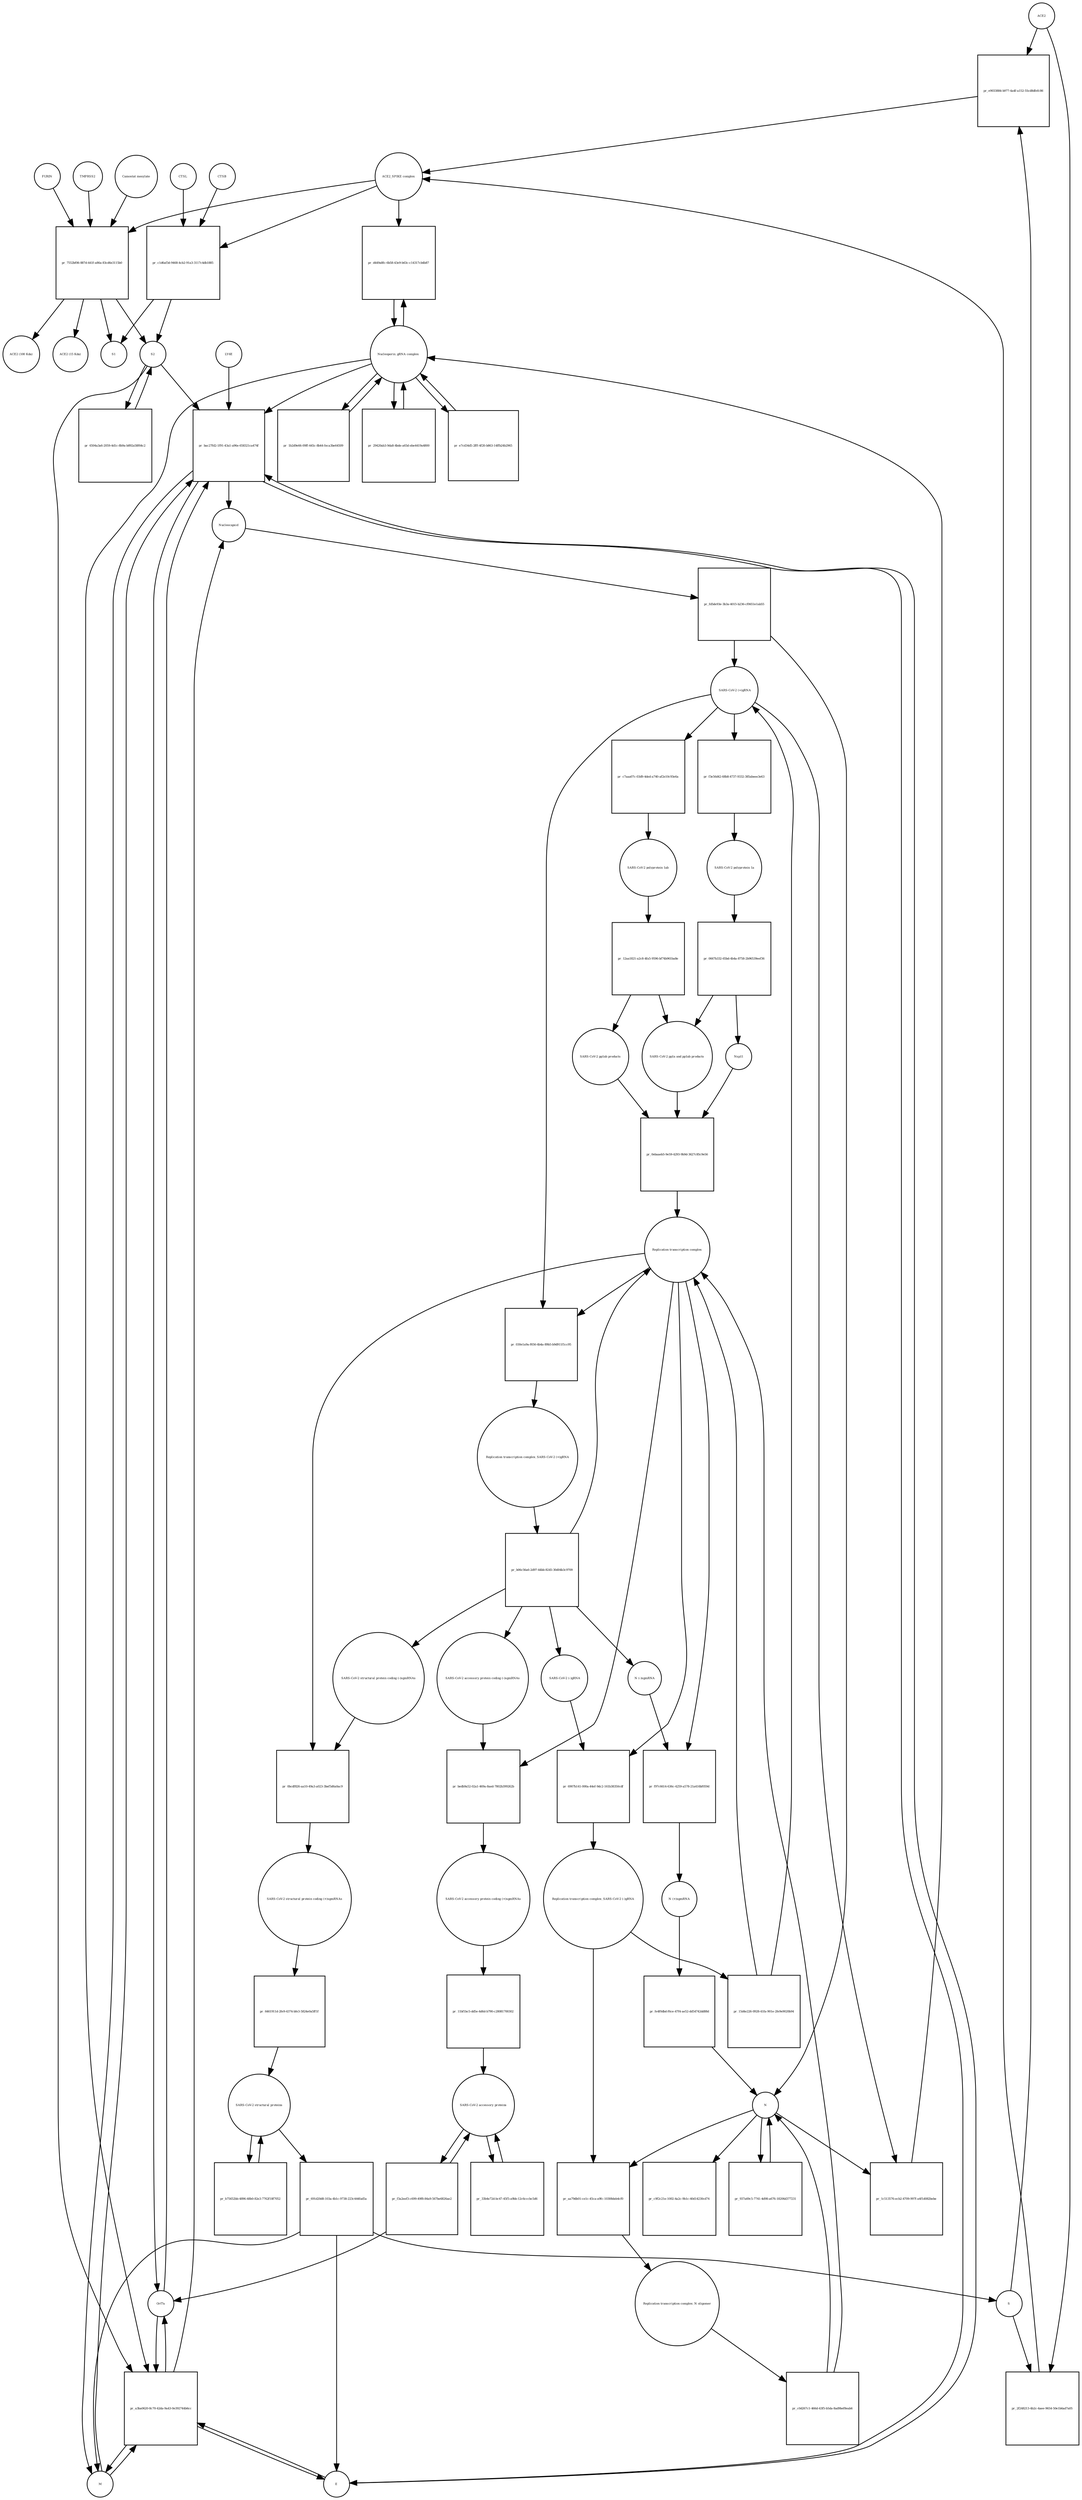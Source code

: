 strict digraph  {
ACE2 [annotation="", bipartite=0, cls=macromolecule, fontsize=4, label=ACE2, shape=circle];
"pr_e9033884-b977-4a4f-a152-55cd8dfefc86" [annotation="", bipartite=1, cls=process, fontsize=4, label="pr_e9033884-b977-4a4f-a152-55cd8dfefc86", shape=square];
"ACE2_SPIKE complex" [annotation="", bipartite=0, cls=complex, fontsize=4, label="ACE2_SPIKE complex", shape=circle];
S [annotation="", bipartite=0, cls="macromolecule multimer", fontsize=4, label=S, shape=circle];
"Nucleoporin_gRNA complex " [annotation="", bipartite=0, cls=complex, fontsize=4, label="Nucleoporin_gRNA complex ", shape=circle];
"pr_d449a8fc-6b58-43e9-b63c-c14317cb4b87" [annotation="", bipartite=1, cls=process, fontsize=4, label="pr_d449a8fc-6b58-43e9-b63c-c14317cb4b87", shape=square];
"pr_c1d6af3d-9468-4cb2-91a3-3117c4db1885" [annotation="", bipartite=1, cls=process, fontsize=4, label="pr_c1d6af3d-9468-4cb2-91a3-3117c4db1885", shape=square];
S2 [annotation="", bipartite=0, cls=macromolecule, fontsize=4, label=S2, shape=circle];
CTSB [annotation="", bipartite=0, cls=macromolecule, fontsize=4, label=CTSB, shape=circle];
CTSL [annotation="", bipartite=0, cls=macromolecule, fontsize=4, label=CTSL, shape=circle];
S1 [annotation="", bipartite=0, cls=macromolecule, fontsize=4, label=S1, shape=circle];
"pr_2f248213-4b2c-4aee-9654-50e1b6ad7a05" [annotation="", bipartite=1, cls=process, fontsize=4, label="pr_2f248213-4b2c-4aee-9654-50e1b6ad7a05", shape=square];
"pr_bac27fd2-1f91-43a1-a96e-658321ca474f" [annotation="", bipartite=1, cls=process, fontsize=4, label="pr_bac27fd2-1f91-43a1-a96e-658321ca474f", shape=square];
Nucleocapsid [annotation="", bipartite=0, cls=complex, fontsize=4, label=Nucleocapsid, shape=circle];
LY6E [annotation="", bipartite=0, cls=macromolecule, fontsize=4, label=LY6E, shape=circle];
Orf7a [annotation="", bipartite=0, cls=macromolecule, fontsize=4, label=Orf7a, shape=circle];
E [annotation="", bipartite=0, cls=macromolecule, fontsize=4, label=E, shape=circle];
M [annotation="", bipartite=0, cls=macromolecule, fontsize=4, label=M, shape=circle];
"pr_a3ba0620-8c70-42da-9a43-0e392744b6cc" [annotation="", bipartite=1, cls=process, fontsize=4, label="pr_a3ba0620-8c70-42da-9a43-0e392744b6cc", shape=square];
"pr_fd5de93e-3b3a-4015-b236-cf0651e1ab55" [annotation="", bipartite=1, cls=process, fontsize=4, label="pr_fd5de93e-3b3a-4015-b236-cf0651e1ab55", shape=square];
" SARS-CoV-2 (+)gRNA" [annotation="", bipartite=0, cls="nucleic acid feature", fontsize=4, label=" SARS-CoV-2 (+)gRNA", shape=circle];
N [annotation="", bipartite=0, cls="macromolecule multimer", fontsize=4, label=N, shape=circle];
"SARS-CoV-2 polyprotein 1ab" [annotation="", bipartite=0, cls=macromolecule, fontsize=4, label="SARS-CoV-2 polyprotein 1ab", shape=circle];
"pr_12aa1821-a2c8-4fa5-9596-bf74b961ba8e" [annotation="", bipartite=1, cls=process, fontsize=4, label="pr_12aa1821-a2c8-4fa5-9596-bf74b961ba8e", shape=square];
"SARS-CoV-2 pp1a and pp1ab products" [annotation="", bipartite=0, cls=complex, fontsize=4, label="SARS-CoV-2 pp1a and pp1ab products", shape=circle];
"SARS-CoV-2 pp1ab products" [annotation="", bipartite=0, cls=complex, fontsize=4, label="SARS-CoV-2 pp1ab products", shape=circle];
"SARS-CoV-2 polyprotein 1a" [annotation="", bipartite=0, cls=macromolecule, fontsize=4, label="SARS-CoV-2 polyprotein 1a", shape=circle];
"pr_0667b332-65bd-4b4a-8758-2b96539eef36" [annotation="", bipartite=1, cls=process, fontsize=4, label="pr_0667b332-65bd-4b4a-8758-2b96539eef36", shape=square];
Nsp11 [annotation="", bipartite=0, cls=macromolecule, fontsize=4, label=Nsp11, shape=circle];
"pr_1b2d9e66-09ff-445c-8b44-feca3be64509" [annotation="", bipartite=1, cls=process, fontsize=4, label="pr_1b2d9e66-09ff-445c-8b44-feca3be64509", shape=square];
"pr_29420ab3-9da8-4bde-a65d-ebe4419a4800" [annotation="", bipartite=1, cls=process, fontsize=4, label="pr_29420ab3-9da8-4bde-a65d-ebe4419a4800", shape=square];
"SARS-CoV-2 structural proteins" [annotation="", bipartite=0, cls=complex, fontsize=4, label="SARS-CoV-2 structural proteins", shape=circle];
"pr_691d20d8-103a-4b1c-9738-223c444fad5a" [annotation="", bipartite=1, cls=process, fontsize=4, label="pr_691d20d8-103a-4b1c-9738-223c444fad5a", shape=square];
"Replication transcription complex_SARS-CoV-2 (-)gRNA" [annotation="", bipartite=0, cls=complex, fontsize=4, label="Replication transcription complex_SARS-CoV-2 (-)gRNA", shape=circle];
"pr_aa79db01-ce1c-45ca-a9fc-10308deb4cf0" [annotation="", bipartite=1, cls=process, fontsize=4, label="pr_aa79db01-ce1c-45ca-a9fc-10308deb4cf0", shape=square];
"Replication transcription complex_N oligomer" [annotation="", bipartite=0, cls=complex, fontsize=4, label="Replication transcription complex_N oligomer", shape=circle];
"pr_c9f2c21e-1002-4a2c-9b1c-40d14230cd74" [annotation="", bipartite=1, cls=process, fontsize=4, label="pr_c9f2c21e-1002-4a2c-9b1c-40d14230cd74", shape=square];
"SARS-CoV-2 accessory proteins" [annotation="", bipartite=0, cls=complex, fontsize=4, label="SARS-CoV-2 accessory proteins", shape=circle];
"pr_33b4e72d-bc47-45f5-a9bb-12c6cccbc5d6" [annotation="", bipartite=1, cls=process, fontsize=4, label="pr_33b4e72d-bc47-45f5-a9bb-12c6cccbc5d6", shape=square];
"pr_b75652bb-4896-48b0-82e3-7762f18f7052" [annotation="", bipartite=1, cls=process, fontsize=4, label="pr_b75652bb-4896-48b0-82e3-7762f18f7052", shape=square];
"pr_c0d267c1-466d-43f5-b5da-8ad9bef8eab6" [annotation="", bipartite=1, cls=process, fontsize=4, label="pr_c0d267c1-466d-43f5-b5da-8ad9bef8eab6", shape=square];
"Replication transcription complex" [annotation="", bipartite=0, cls=complex, fontsize=4, label="Replication transcription complex", shape=circle];
"pr_937a69c5-7741-4d98-a676-18206d377231" [annotation="", bipartite=1, cls=process, fontsize=4, label="pr_937a69c5-7741-4d98-a676-18206d377231", shape=square];
"pr_0ebaaeb5-9e59-4293-9b9d-3627c85c9e56" [annotation="", bipartite=1, cls=process, fontsize=4, label="pr_0ebaaeb5-9e59-4293-9b9d-3627c85c9e56", shape=square];
"SARS-CoV-2 accessory protein coding (-)sgmRNAs" [annotation="", bipartite=0, cls=complex, fontsize=4, label="SARS-CoV-2 accessory protein coding (-)sgmRNAs", shape=circle];
"pr_bedb9a52-02a1-469a-8aed-7802b399262b" [annotation="", bipartite=1, cls=process, fontsize=4, label="pr_bedb9a52-02a1-469a-8aed-7802b399262b", shape=square];
"SARS-CoV-2 accessory protein coding (+)sgmRNAs" [annotation="", bipartite=0, cls=complex, fontsize=4, label="SARS-CoV-2 accessory protein coding (+)sgmRNAs", shape=circle];
"SARS-CoV-2 structural protein coding (-)sgmRNAs" [annotation="", bipartite=0, cls=complex, fontsize=4, label="SARS-CoV-2 structural protein coding (-)sgmRNAs", shape=circle];
"pr_0bcdf826-aa10-49a3-a023-3bef5d6a0ac9" [annotation="", bipartite=1, cls=process, fontsize=4, label="pr_0bcdf826-aa10-49a3-a023-3bef5d6a0ac9", shape=square];
"SARS-CoV-2 structural protein coding (+)sgmRNAs" [annotation="", bipartite=0, cls=complex, fontsize=4, label="SARS-CoV-2 structural protein coding (+)sgmRNAs", shape=circle];
"N (-)sgmRNA" [annotation="", bipartite=0, cls="nucleic acid feature", fontsize=4, label="N (-)sgmRNA", shape=circle];
"pr_f97c6614-636c-4259-a578-21a416bf059d" [annotation="", bipartite=1, cls=process, fontsize=4, label="pr_f97c6614-636c-4259-a578-21a416bf059d", shape=square];
"N (+)sgmRNA" [annotation="", bipartite=0, cls="nucleic acid feature", fontsize=4, label="N (+)sgmRNA", shape=circle];
"pr_fe4f0dbd-f6ce-47f4-ae52-dd54742dd88d" [annotation="", bipartite=1, cls=process, fontsize=4, label="pr_fe4f0dbd-f6ce-47f4-ae52-dd54742dd88d", shape=square];
"Replication transcription complex_SARS-CoV-2 (+)gRNA" [annotation="", bipartite=0, cls=complex, fontsize=4, label="Replication transcription complex_SARS-CoV-2 (+)gRNA", shape=circle];
"pr_b06c56a6-2d97-44bb-8245-30d04b3c9709" [annotation="", bipartite=1, cls=process, fontsize=4, label="pr_b06c56a6-2d97-44bb-8245-30d04b3c9709", shape=square];
" SARS-CoV-2 (-)gRNA" [annotation="", bipartite=0, cls="nucleic acid feature", fontsize=4, label=" SARS-CoV-2 (-)gRNA", shape=circle];
"pr_f3e56d42-68b8-4737-9332-385abeee3e63" [annotation="", bipartite=1, cls=process, fontsize=4, label="pr_f3e56d42-68b8-4737-9332-385abeee3e63", shape=square];
"pr_c7aaa07c-03d9-4ded-a740-af2e10c93e6a" [annotation="", bipartite=1, cls=process, fontsize=4, label="pr_c7aaa07c-03d9-4ded-a740-af2e10c93e6a", shape=square];
"pr_11bf1bc5-dd5e-4d6d-b790-c28081700302" [annotation="", bipartite=1, cls=process, fontsize=4, label="pr_11bf1bc5-dd5e-4d6d-b790-c28081700302", shape=square];
"pr_6461911d-2fe9-4374-bfe3-5824e0a5ff1f" [annotation="", bipartite=1, cls=process, fontsize=4, label="pr_6461911d-2fe9-4374-bfe3-5824e0a5ff1f", shape=square];
"pr_6907b141-000a-44ef-9dc2-161b38350cdf" [annotation="", bipartite=1, cls=process, fontsize=4, label="pr_6907b141-000a-44ef-9dc2-161b38350cdf", shape=square];
"pr_1c513576-ecb2-4709-997f-a4f1d082bebe" [annotation="", bipartite=1, cls=process, fontsize=4, label="pr_1c513576-ecb2-4709-997f-a4f1d082bebe", shape=square];
"pr_e7cd34d5-2fff-4f20-b863-14ffb24b2965" [annotation="", bipartite=1, cls=process, fontsize=4, label="pr_e7cd34d5-2fff-4f20-b863-14ffb24b2965", shape=square];
"pr_f3a2eef3-c699-49f8-84a9-567be6826ae2" [annotation="", bipartite=1, cls=process, fontsize=4, label="pr_f3a2eef3-c699-49f8-84a9-567be6826ae2", shape=square];
"pr_7552bf06-887d-441f-a86a-83cd6e3115b0" [annotation="", bipartite=1, cls=process, fontsize=4, label="pr_7552bf06-887d-441f-a86a-83cd6e3115b0", shape=square];
FURIN [annotation="", bipartite=0, cls=macromolecule, fontsize=4, label=FURIN, shape=circle];
TMPRSS2 [annotation="", bipartite=0, cls=macromolecule, fontsize=4, label=TMPRSS2, shape=circle];
"Camostat mesylate" [annotation="urn_miriam_pubchem.compound_2536", bipartite=0, cls="simple chemical", fontsize=4, label="Camostat mesylate", shape=circle];
"ACE2 (100 Kda)" [annotation="", bipartite=0, cls=macromolecule, fontsize=4, label="ACE2 (100 Kda)", shape=circle];
"ACE2 (15 Kda)" [annotation="", bipartite=0, cls=macromolecule, fontsize=4, label="ACE2 (15 Kda)", shape=circle];
"pr_6504a3a6-2059-4d1c-8b9a-b892a58f64c2" [annotation="", bipartite=1, cls=process, fontsize=4, label="pr_6504a3a6-2059-4d1c-8b9a-b892a58f64c2", shape=square];
"pr_030e1a9a-f656-4b4a-89b5-b9d911f1cc95" [annotation="", bipartite=1, cls=process, fontsize=4, label="pr_030e1a9a-f656-4b4a-89b5-b9d911f1cc95", shape=square];
"pr_15d4e226-0928-41fa-901e-2fe9e9020b94" [annotation="", bipartite=1, cls=process, fontsize=4, label="pr_15d4e226-0928-41fa-901e-2fe9e9020b94", shape=square];
ACE2 -> "pr_e9033884-b977-4a4f-a152-55cd8dfefc86"  [annotation="", interaction_type=consumption];
ACE2 -> "pr_2f248213-4b2c-4aee-9654-50e1b6ad7a05"  [annotation="", interaction_type=consumption];
"pr_e9033884-b977-4a4f-a152-55cd8dfefc86" -> "ACE2_SPIKE complex"  [annotation="", interaction_type=production];
"ACE2_SPIKE complex" -> "pr_d449a8fc-6b58-43e9-b63c-c14317cb4b87"  [annotation="urn_miriam_pubmed_32142651|urn_miriam_pubmed_32094589", interaction_type=stimulation];
"ACE2_SPIKE complex" -> "pr_c1d6af3d-9468-4cb2-91a3-3117c4db1885"  [annotation="", interaction_type=consumption];
"ACE2_SPIKE complex" -> "pr_7552bf06-887d-441f-a86a-83cd6e3115b0"  [annotation="", interaction_type=consumption];
S -> "pr_e9033884-b977-4a4f-a152-55cd8dfefc86"  [annotation="", interaction_type=consumption];
S -> "pr_2f248213-4b2c-4aee-9654-50e1b6ad7a05"  [annotation="", interaction_type=consumption];
"Nucleoporin_gRNA complex " -> "pr_d449a8fc-6b58-43e9-b63c-c14317cb4b87"  [annotation="", interaction_type=consumption];
"Nucleoporin_gRNA complex " -> "pr_bac27fd2-1f91-43a1-a96e-658321ca474f"  [annotation="", interaction_type=consumption];
"Nucleoporin_gRNA complex " -> "pr_a3ba0620-8c70-42da-9a43-0e392744b6cc"  [annotation="", interaction_type=consumption];
"Nucleoporin_gRNA complex " -> "pr_1b2d9e66-09ff-445c-8b44-feca3be64509"  [annotation="", interaction_type=consumption];
"Nucleoporin_gRNA complex " -> "pr_29420ab3-9da8-4bde-a65d-ebe4419a4800"  [annotation="", interaction_type=consumption];
"Nucleoporin_gRNA complex " -> "pr_e7cd34d5-2fff-4f20-b863-14ffb24b2965"  [annotation="", interaction_type=consumption];
"pr_d449a8fc-6b58-43e9-b63c-c14317cb4b87" -> "Nucleoporin_gRNA complex "  [annotation="", interaction_type=production];
"pr_c1d6af3d-9468-4cb2-91a3-3117c4db1885" -> S2  [annotation="", interaction_type=production];
"pr_c1d6af3d-9468-4cb2-91a3-3117c4db1885" -> S1  [annotation="", interaction_type=production];
S2 -> "pr_bac27fd2-1f91-43a1-a96e-658321ca474f"  [annotation="urn_miriam_doi_10.1101%2F2020.03.05.979260|urn_miriam_doi_10.1101%2F2020.04.02.021469", interaction_type=stimulation];
S2 -> "pr_a3ba0620-8c70-42da-9a43-0e392744b6cc"  [annotation="", interaction_type=stimulation];
S2 -> "pr_6504a3a6-2059-4d1c-8b9a-b892a58f64c2"  [annotation="", interaction_type=consumption];
CTSB -> "pr_c1d6af3d-9468-4cb2-91a3-3117c4db1885"  [annotation=urn_miriam_pubmed_32142651, interaction_type=catalysis];
CTSL -> "pr_c1d6af3d-9468-4cb2-91a3-3117c4db1885"  [annotation=urn_miriam_pubmed_32142651, interaction_type=catalysis];
"pr_2f248213-4b2c-4aee-9654-50e1b6ad7a05" -> "ACE2_SPIKE complex"  [annotation="", interaction_type=production];
"pr_bac27fd2-1f91-43a1-a96e-658321ca474f" -> Nucleocapsid  [annotation="", interaction_type=production];
"pr_bac27fd2-1f91-43a1-a96e-658321ca474f" -> Orf7a  [annotation="", interaction_type=production];
"pr_bac27fd2-1f91-43a1-a96e-658321ca474f" -> E  [annotation="", interaction_type=production];
"pr_bac27fd2-1f91-43a1-a96e-658321ca474f" -> M  [annotation="", interaction_type=production];
Nucleocapsid -> "pr_fd5de93e-3b3a-4015-b236-cf0651e1ab55"  [annotation="", interaction_type=consumption];
LY6E -> "pr_bac27fd2-1f91-43a1-a96e-658321ca474f"  [annotation="urn_miriam_doi_10.1101%2F2020.03.05.979260|urn_miriam_doi_10.1101%2F2020.04.02.021469", interaction_type=inhibition];
Orf7a -> "pr_bac27fd2-1f91-43a1-a96e-658321ca474f"  [annotation="", interaction_type=consumption];
Orf7a -> "pr_a3ba0620-8c70-42da-9a43-0e392744b6cc"  [annotation="", interaction_type=consumption];
E -> "pr_bac27fd2-1f91-43a1-a96e-658321ca474f"  [annotation="", interaction_type=consumption];
E -> "pr_a3ba0620-8c70-42da-9a43-0e392744b6cc"  [annotation="", interaction_type=consumption];
M -> "pr_bac27fd2-1f91-43a1-a96e-658321ca474f"  [annotation="", interaction_type=consumption];
M -> "pr_a3ba0620-8c70-42da-9a43-0e392744b6cc"  [annotation="", interaction_type=consumption];
"pr_a3ba0620-8c70-42da-9a43-0e392744b6cc" -> Nucleocapsid  [annotation="", interaction_type=production];
"pr_a3ba0620-8c70-42da-9a43-0e392744b6cc" -> E  [annotation="", interaction_type=production];
"pr_a3ba0620-8c70-42da-9a43-0e392744b6cc" -> M  [annotation="", interaction_type=production];
"pr_a3ba0620-8c70-42da-9a43-0e392744b6cc" -> Orf7a  [annotation="", interaction_type=production];
"pr_fd5de93e-3b3a-4015-b236-cf0651e1ab55" -> " SARS-CoV-2 (+)gRNA"  [annotation="", interaction_type=production];
"pr_fd5de93e-3b3a-4015-b236-cf0651e1ab55" -> N  [annotation="", interaction_type=production];
" SARS-CoV-2 (+)gRNA" -> "pr_f3e56d42-68b8-4737-9332-385abeee3e63"  [annotation="", interaction_type=consumption];
" SARS-CoV-2 (+)gRNA" -> "pr_c7aaa07c-03d9-4ded-a740-af2e10c93e6a"  [annotation="", interaction_type=consumption];
" SARS-CoV-2 (+)gRNA" -> "pr_1c513576-ecb2-4709-997f-a4f1d082bebe"  [annotation="", interaction_type=consumption];
" SARS-CoV-2 (+)gRNA" -> "pr_030e1a9a-f656-4b4a-89b5-b9d911f1cc95"  [annotation="", interaction_type=consumption];
N -> "pr_aa79db01-ce1c-45ca-a9fc-10308deb4cf0"  [annotation="", interaction_type=consumption];
N -> "pr_c9f2c21e-1002-4a2c-9b1c-40d14230cd74"  [annotation="", interaction_type=consumption];
N -> "pr_937a69c5-7741-4d98-a676-18206d377231"  [annotation="", interaction_type=consumption];
N -> "pr_1c513576-ecb2-4709-997f-a4f1d082bebe"  [annotation="", interaction_type=consumption];
"SARS-CoV-2 polyprotein 1ab" -> "pr_12aa1821-a2c8-4fa5-9596-bf74b961ba8e"  [annotation=urn_miriam_pubmed_31226023, interaction_type=catalysis];
"pr_12aa1821-a2c8-4fa5-9596-bf74b961ba8e" -> "SARS-CoV-2 pp1a and pp1ab products"  [annotation="", interaction_type=production];
"pr_12aa1821-a2c8-4fa5-9596-bf74b961ba8e" -> "SARS-CoV-2 pp1ab products"  [annotation="", interaction_type=production];
"SARS-CoV-2 pp1a and pp1ab products" -> "pr_0ebaaeb5-9e59-4293-9b9d-3627c85c9e56"  [annotation="", interaction_type=consumption];
"SARS-CoV-2 pp1ab products" -> "pr_0ebaaeb5-9e59-4293-9b9d-3627c85c9e56"  [annotation="", interaction_type=consumption];
"SARS-CoV-2 polyprotein 1a" -> "pr_0667b332-65bd-4b4a-8758-2b96539eef36"  [annotation=urn_miriam_pubmed_31226023, interaction_type=catalysis];
"pr_0667b332-65bd-4b4a-8758-2b96539eef36" -> "SARS-CoV-2 pp1a and pp1ab products"  [annotation="", interaction_type=production];
"pr_0667b332-65bd-4b4a-8758-2b96539eef36" -> Nsp11  [annotation="", interaction_type=production];
Nsp11 -> "pr_0ebaaeb5-9e59-4293-9b9d-3627c85c9e56"  [annotation="", interaction_type=consumption];
"pr_1b2d9e66-09ff-445c-8b44-feca3be64509" -> "Nucleoporin_gRNA complex "  [annotation="", interaction_type=production];
"pr_29420ab3-9da8-4bde-a65d-ebe4419a4800" -> "Nucleoporin_gRNA complex "  [annotation="", interaction_type=production];
"SARS-CoV-2 structural proteins" -> "pr_691d20d8-103a-4b1c-9738-223c444fad5a"  [annotation="", interaction_type=consumption];
"SARS-CoV-2 structural proteins" -> "pr_b75652bb-4896-48b0-82e3-7762f18f7052"  [annotation="", interaction_type=consumption];
"pr_691d20d8-103a-4b1c-9738-223c444fad5a" -> M  [annotation="", interaction_type=production];
"pr_691d20d8-103a-4b1c-9738-223c444fad5a" -> E  [annotation="", interaction_type=production];
"pr_691d20d8-103a-4b1c-9738-223c444fad5a" -> S  [annotation="", interaction_type=production];
"Replication transcription complex_SARS-CoV-2 (-)gRNA" -> "pr_aa79db01-ce1c-45ca-a9fc-10308deb4cf0"  [annotation="", interaction_type=consumption];
"Replication transcription complex_SARS-CoV-2 (-)gRNA" -> "pr_15d4e226-0928-41fa-901e-2fe9e9020b94"  [annotation="", interaction_type=consumption];
"pr_aa79db01-ce1c-45ca-a9fc-10308deb4cf0" -> "Replication transcription complex_N oligomer"  [annotation="", interaction_type=production];
"Replication transcription complex_N oligomer" -> "pr_c0d267c1-466d-43f5-b5da-8ad9bef8eab6"  [annotation="", interaction_type=consumption];
"SARS-CoV-2 accessory proteins" -> "pr_33b4e72d-bc47-45f5-a9bb-12c6cccbc5d6"  [annotation="", interaction_type=consumption];
"SARS-CoV-2 accessory proteins" -> "pr_f3a2eef3-c699-49f8-84a9-567be6826ae2"  [annotation="", interaction_type=consumption];
"pr_33b4e72d-bc47-45f5-a9bb-12c6cccbc5d6" -> "SARS-CoV-2 accessory proteins"  [annotation="", interaction_type=production];
"pr_b75652bb-4896-48b0-82e3-7762f18f7052" -> "SARS-CoV-2 structural proteins"  [annotation="", interaction_type=production];
"pr_c0d267c1-466d-43f5-b5da-8ad9bef8eab6" -> "Replication transcription complex"  [annotation="", interaction_type=production];
"pr_c0d267c1-466d-43f5-b5da-8ad9bef8eab6" -> N  [annotation="", interaction_type=production];
"Replication transcription complex" -> "pr_bedb9a52-02a1-469a-8aed-7802b399262b"  [annotation="", interaction_type="necessary stimulation"];
"Replication transcription complex" -> "pr_0bcdf826-aa10-49a3-a023-3bef5d6a0ac9"  [annotation="", interaction_type="necessary stimulation"];
"Replication transcription complex" -> "pr_f97c6614-636c-4259-a578-21a416bf059d"  [annotation="", interaction_type="necessary stimulation"];
"Replication transcription complex" -> "pr_6907b141-000a-44ef-9dc2-161b38350cdf"  [annotation="", interaction_type=consumption];
"Replication transcription complex" -> "pr_030e1a9a-f656-4b4a-89b5-b9d911f1cc95"  [annotation="", interaction_type=consumption];
"pr_937a69c5-7741-4d98-a676-18206d377231" -> N  [annotation="", interaction_type=production];
"pr_0ebaaeb5-9e59-4293-9b9d-3627c85c9e56" -> "Replication transcription complex"  [annotation="", interaction_type=production];
"SARS-CoV-2 accessory protein coding (-)sgmRNAs" -> "pr_bedb9a52-02a1-469a-8aed-7802b399262b"  [annotation="", interaction_type=consumption];
"pr_bedb9a52-02a1-469a-8aed-7802b399262b" -> "SARS-CoV-2 accessory protein coding (+)sgmRNAs"  [annotation="", interaction_type=production];
"SARS-CoV-2 accessory protein coding (+)sgmRNAs" -> "pr_11bf1bc5-dd5e-4d6d-b790-c28081700302"  [annotation="", interaction_type=consumption];
"SARS-CoV-2 structural protein coding (-)sgmRNAs" -> "pr_0bcdf826-aa10-49a3-a023-3bef5d6a0ac9"  [annotation="", interaction_type=consumption];
"pr_0bcdf826-aa10-49a3-a023-3bef5d6a0ac9" -> "SARS-CoV-2 structural protein coding (+)sgmRNAs"  [annotation="", interaction_type=production];
"SARS-CoV-2 structural protein coding (+)sgmRNAs" -> "pr_6461911d-2fe9-4374-bfe3-5824e0a5ff1f"  [annotation="", interaction_type=consumption];
"N (-)sgmRNA" -> "pr_f97c6614-636c-4259-a578-21a416bf059d"  [annotation="", interaction_type=consumption];
"pr_f97c6614-636c-4259-a578-21a416bf059d" -> "N (+)sgmRNA"  [annotation="", interaction_type=production];
"N (+)sgmRNA" -> "pr_fe4f0dbd-f6ce-47f4-ae52-dd54742dd88d"  [annotation="", interaction_type=consumption];
"pr_fe4f0dbd-f6ce-47f4-ae52-dd54742dd88d" -> N  [annotation="", interaction_type=production];
"Replication transcription complex_SARS-CoV-2 (+)gRNA" -> "pr_b06c56a6-2d97-44bb-8245-30d04b3c9709"  [annotation="", interaction_type=consumption];
"pr_b06c56a6-2d97-44bb-8245-30d04b3c9709" -> " SARS-CoV-2 (-)gRNA"  [annotation="", interaction_type=production];
"pr_b06c56a6-2d97-44bb-8245-30d04b3c9709" -> "SARS-CoV-2 accessory protein coding (-)sgmRNAs"  [annotation="", interaction_type=production];
"pr_b06c56a6-2d97-44bb-8245-30d04b3c9709" -> "SARS-CoV-2 structural protein coding (-)sgmRNAs"  [annotation="", interaction_type=production];
"pr_b06c56a6-2d97-44bb-8245-30d04b3c9709" -> "N (-)sgmRNA"  [annotation="", interaction_type=production];
"pr_b06c56a6-2d97-44bb-8245-30d04b3c9709" -> "Replication transcription complex"  [annotation="", interaction_type=production];
" SARS-CoV-2 (-)gRNA" -> "pr_6907b141-000a-44ef-9dc2-161b38350cdf"  [annotation="", interaction_type=consumption];
"pr_f3e56d42-68b8-4737-9332-385abeee3e63" -> "SARS-CoV-2 polyprotein 1a"  [annotation="", interaction_type=production];
"pr_c7aaa07c-03d9-4ded-a740-af2e10c93e6a" -> "SARS-CoV-2 polyprotein 1ab"  [annotation="", interaction_type=production];
"pr_11bf1bc5-dd5e-4d6d-b790-c28081700302" -> "SARS-CoV-2 accessory proteins"  [annotation="", interaction_type=production];
"pr_6461911d-2fe9-4374-bfe3-5824e0a5ff1f" -> "SARS-CoV-2 structural proteins"  [annotation="", interaction_type=production];
"pr_6907b141-000a-44ef-9dc2-161b38350cdf" -> "Replication transcription complex_SARS-CoV-2 (-)gRNA"  [annotation="", interaction_type=production];
"pr_1c513576-ecb2-4709-997f-a4f1d082bebe" -> "Nucleoporin_gRNA complex "  [annotation="", interaction_type=production];
"pr_e7cd34d5-2fff-4f20-b863-14ffb24b2965" -> "Nucleoporin_gRNA complex "  [annotation="", interaction_type=production];
"pr_f3a2eef3-c699-49f8-84a9-567be6826ae2" -> "SARS-CoV-2 accessory proteins"  [annotation="", interaction_type=production];
"pr_f3a2eef3-c699-49f8-84a9-567be6826ae2" -> Orf7a  [annotation="", interaction_type=production];
"pr_7552bf06-887d-441f-a86a-83cd6e3115b0" -> S2  [annotation="", interaction_type=production];
"pr_7552bf06-887d-441f-a86a-83cd6e3115b0" -> "ACE2 (100 Kda)"  [annotation="", interaction_type=production];
"pr_7552bf06-887d-441f-a86a-83cd6e3115b0" -> S1  [annotation="", interaction_type=production];
"pr_7552bf06-887d-441f-a86a-83cd6e3115b0" -> "ACE2 (15 Kda)"  [annotation="", interaction_type=production];
FURIN -> "pr_7552bf06-887d-441f-a86a-83cd6e3115b0"  [annotation="", interaction_type=catalysis];
TMPRSS2 -> "pr_7552bf06-887d-441f-a86a-83cd6e3115b0"  [annotation="", interaction_type=catalysis];
"Camostat mesylate" -> "pr_7552bf06-887d-441f-a86a-83cd6e3115b0"  [annotation="", interaction_type=inhibition];
"pr_6504a3a6-2059-4d1c-8b9a-b892a58f64c2" -> S2  [annotation="", interaction_type=production];
"pr_030e1a9a-f656-4b4a-89b5-b9d911f1cc95" -> "Replication transcription complex_SARS-CoV-2 (+)gRNA"  [annotation="", interaction_type=production];
"pr_15d4e226-0928-41fa-901e-2fe9e9020b94" -> " SARS-CoV-2 (+)gRNA"  [annotation="", interaction_type=production];
"pr_15d4e226-0928-41fa-901e-2fe9e9020b94" -> "Replication transcription complex"  [annotation="", interaction_type=production];
}
